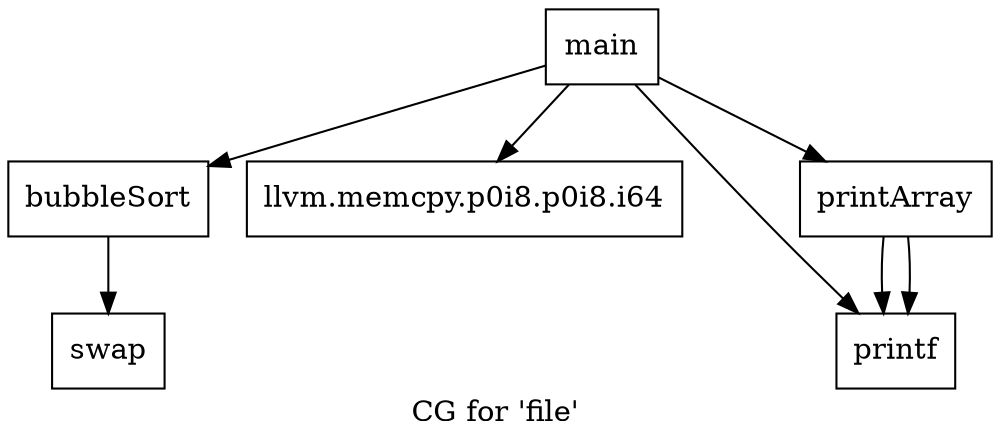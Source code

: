 digraph "CallGraph for 'file' " {
label="CG for 'file' ";
	Node2 [shape=record, label="{bubbleSort}"];
	 Node2 -> Node1;
	Node6 [shape=record, label="{llvm.memcpy.p0i8.p0i8.i64}"];
	Node5 [shape=record, label="{main}"];
	 Node5 -> Node6;
	 Node5 -> Node2;
	 Node5 -> Node4;
	 Node5 -> Node3;
	Node3 [shape=record, label="{printArray}"];
	 Node3 -> Node4;
	 Node3 -> Node4;
	Node4 [shape=record, label="{printf}"];
	Node1 [shape=record, label="{swap}"];
}

